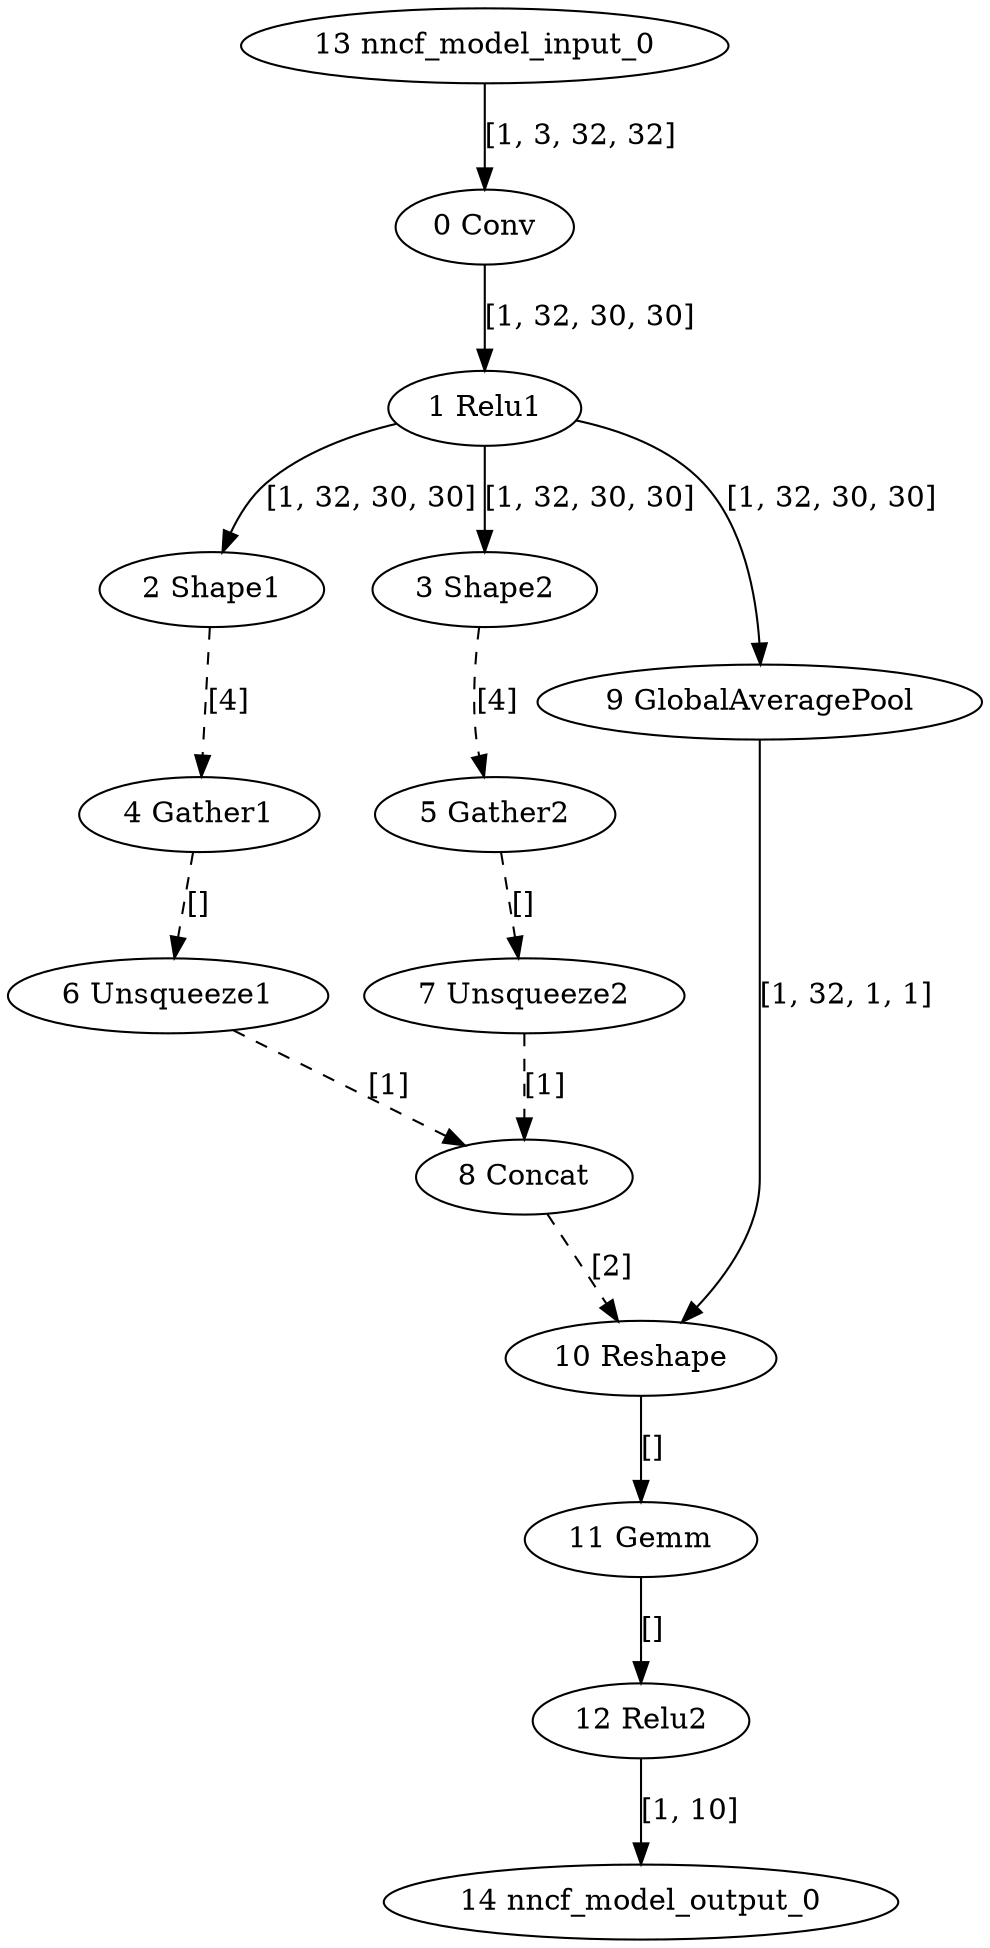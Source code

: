 strict digraph  {
"0 Conv" [id=0, type=Conv];
"1 Relu1" [id=1, type=Relu];
"2 Shape1" [id=2, type=Shape];
"3 Shape2" [id=3, type=Shape];
"4 Gather1" [id=4, type=Gather];
"5 Gather2" [id=5, type=Gather];
"6 Unsqueeze1" [id=6, type=Unsqueeze];
"7 Unsqueeze2" [id=7, type=Unsqueeze];
"8 Concat" [id=8, type=Concat];
"9 GlobalAveragePool" [id=9, type=GlobalAveragePool];
"10 Reshape" [id=10, type=Reshape];
"11 Gemm" [id=11, type=Gemm];
"12 Relu2" [id=12, type=Relu];
"13 nncf_model_input_0" [id=13, type=nncf_model_input];
"14 nncf_model_output_0" [id=14, type=nncf_model_output];
"0 Conv" -> "1 Relu1"  [label="[1, 32, 30, 30]", style=solid];
"1 Relu1" -> "2 Shape1"  [label="[1, 32, 30, 30]", style=solid];
"1 Relu1" -> "3 Shape2"  [label="[1, 32, 30, 30]", style=solid];
"1 Relu1" -> "9 GlobalAveragePool"  [label="[1, 32, 30, 30]", style=solid];
"2 Shape1" -> "4 Gather1"  [label="[4]", style=dashed];
"3 Shape2" -> "5 Gather2"  [label="[4]", style=dashed];
"4 Gather1" -> "6 Unsqueeze1"  [label="[]", style=dashed];
"5 Gather2" -> "7 Unsqueeze2"  [label="[]", style=dashed];
"6 Unsqueeze1" -> "8 Concat"  [label="[1]", style=dashed];
"7 Unsqueeze2" -> "8 Concat"  [label="[1]", style=dashed];
"8 Concat" -> "10 Reshape"  [label="[2]", style=dashed];
"9 GlobalAveragePool" -> "10 Reshape"  [label="[1, 32, 1, 1]", style=solid];
"10 Reshape" -> "11 Gemm"  [label="[]", style=solid];
"11 Gemm" -> "12 Relu2"  [label="[]", style=solid];
"12 Relu2" -> "14 nncf_model_output_0"  [label="[1, 10]", style=solid];
"13 nncf_model_input_0" -> "0 Conv"  [label="[1, 3, 32, 32]", style=solid];
}

